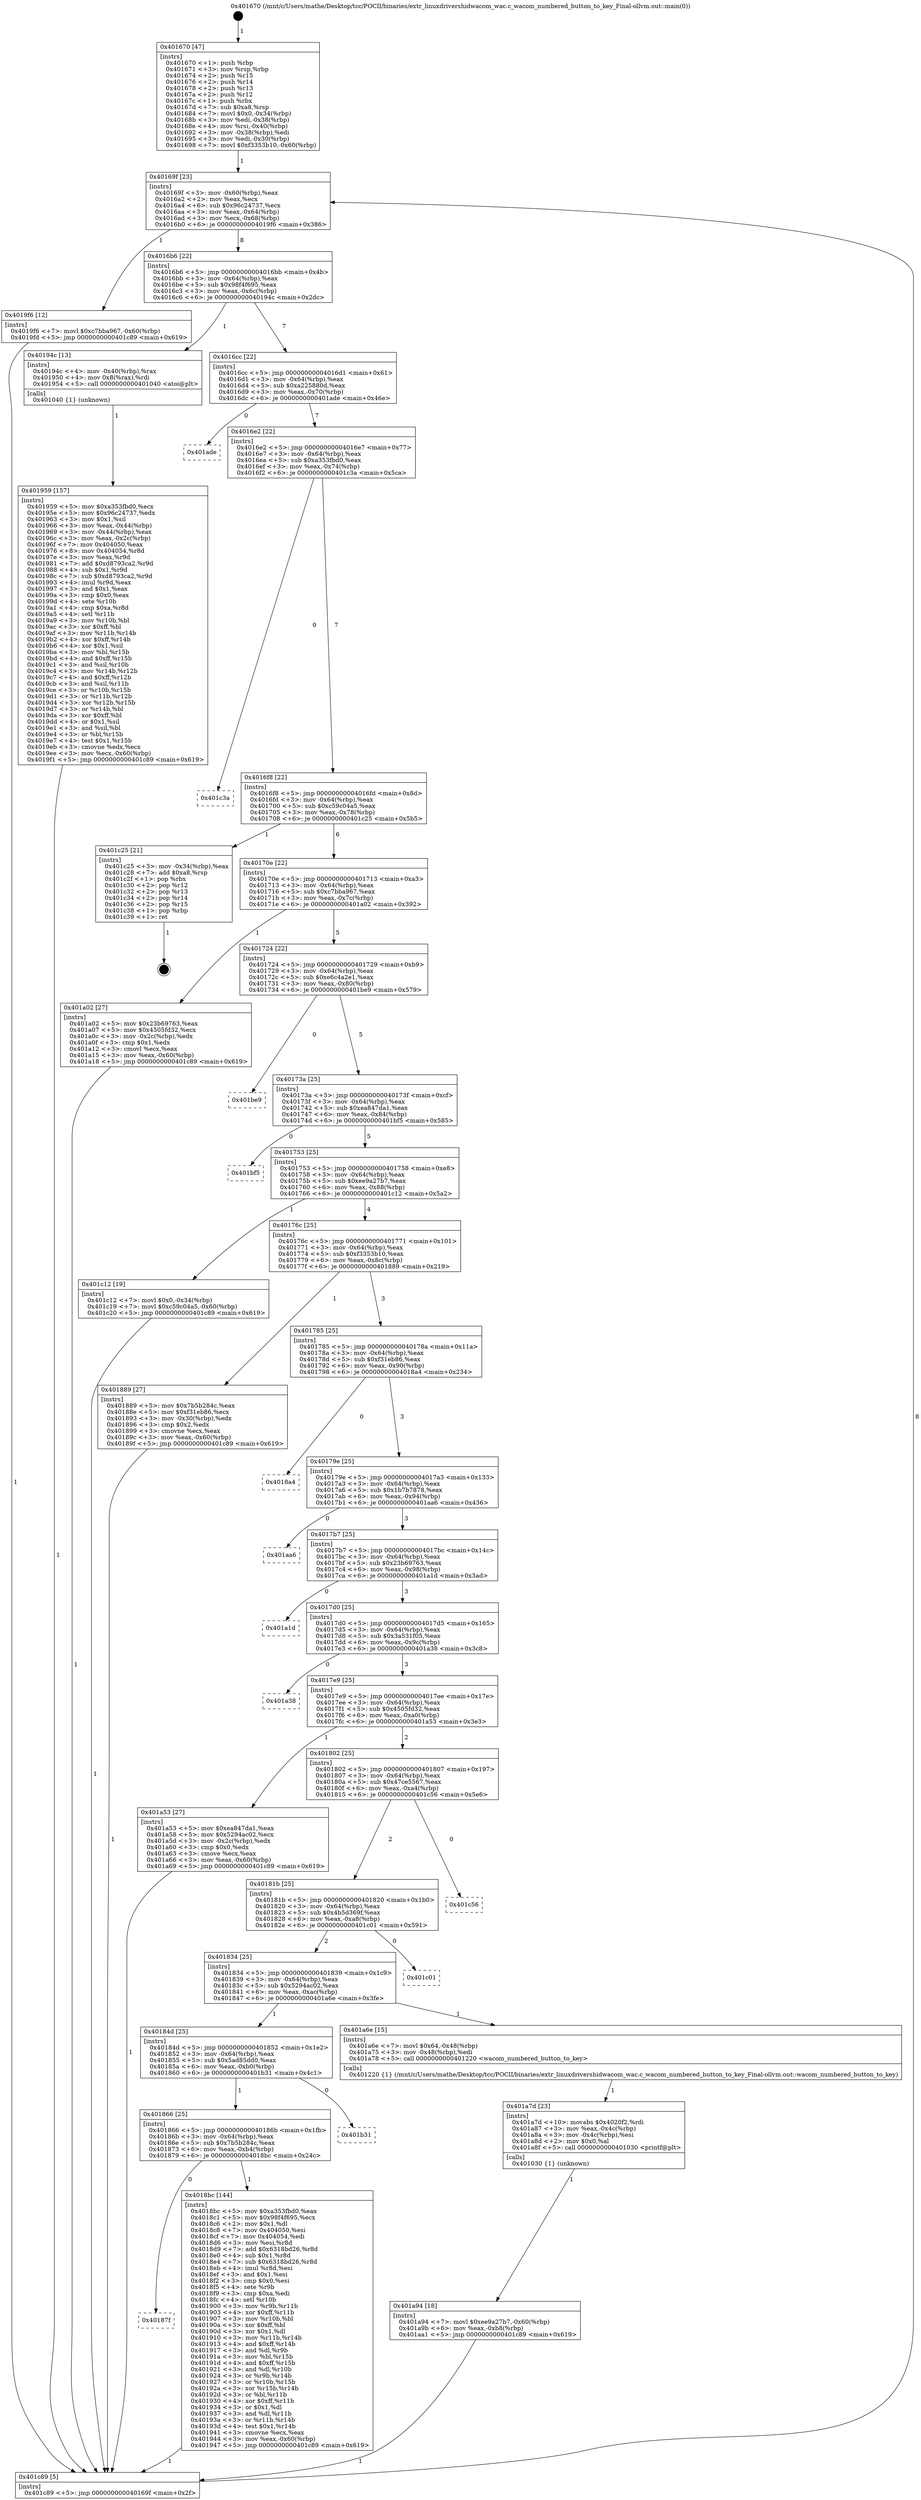 digraph "0x401670" {
  label = "0x401670 (/mnt/c/Users/mathe/Desktop/tcc/POCII/binaries/extr_linuxdrivershidwacom_wac.c_wacom_numbered_button_to_key_Final-ollvm.out::main(0))"
  labelloc = "t"
  node[shape=record]

  Entry [label="",width=0.3,height=0.3,shape=circle,fillcolor=black,style=filled]
  "0x40169f" [label="{
     0x40169f [23]\l
     | [instrs]\l
     &nbsp;&nbsp;0x40169f \<+3\>: mov -0x60(%rbp),%eax\l
     &nbsp;&nbsp;0x4016a2 \<+2\>: mov %eax,%ecx\l
     &nbsp;&nbsp;0x4016a4 \<+6\>: sub $0x96c24737,%ecx\l
     &nbsp;&nbsp;0x4016aa \<+3\>: mov %eax,-0x64(%rbp)\l
     &nbsp;&nbsp;0x4016ad \<+3\>: mov %ecx,-0x68(%rbp)\l
     &nbsp;&nbsp;0x4016b0 \<+6\>: je 00000000004019f6 \<main+0x386\>\l
  }"]
  "0x4019f6" [label="{
     0x4019f6 [12]\l
     | [instrs]\l
     &nbsp;&nbsp;0x4019f6 \<+7\>: movl $0xc7bba967,-0x60(%rbp)\l
     &nbsp;&nbsp;0x4019fd \<+5\>: jmp 0000000000401c89 \<main+0x619\>\l
  }"]
  "0x4016b6" [label="{
     0x4016b6 [22]\l
     | [instrs]\l
     &nbsp;&nbsp;0x4016b6 \<+5\>: jmp 00000000004016bb \<main+0x4b\>\l
     &nbsp;&nbsp;0x4016bb \<+3\>: mov -0x64(%rbp),%eax\l
     &nbsp;&nbsp;0x4016be \<+5\>: sub $0x98f4f695,%eax\l
     &nbsp;&nbsp;0x4016c3 \<+3\>: mov %eax,-0x6c(%rbp)\l
     &nbsp;&nbsp;0x4016c6 \<+6\>: je 000000000040194c \<main+0x2dc\>\l
  }"]
  Exit [label="",width=0.3,height=0.3,shape=circle,fillcolor=black,style=filled,peripheries=2]
  "0x40194c" [label="{
     0x40194c [13]\l
     | [instrs]\l
     &nbsp;&nbsp;0x40194c \<+4\>: mov -0x40(%rbp),%rax\l
     &nbsp;&nbsp;0x401950 \<+4\>: mov 0x8(%rax),%rdi\l
     &nbsp;&nbsp;0x401954 \<+5\>: call 0000000000401040 \<atoi@plt\>\l
     | [calls]\l
     &nbsp;&nbsp;0x401040 \{1\} (unknown)\l
  }"]
  "0x4016cc" [label="{
     0x4016cc [22]\l
     | [instrs]\l
     &nbsp;&nbsp;0x4016cc \<+5\>: jmp 00000000004016d1 \<main+0x61\>\l
     &nbsp;&nbsp;0x4016d1 \<+3\>: mov -0x64(%rbp),%eax\l
     &nbsp;&nbsp;0x4016d4 \<+5\>: sub $0xa225880d,%eax\l
     &nbsp;&nbsp;0x4016d9 \<+3\>: mov %eax,-0x70(%rbp)\l
     &nbsp;&nbsp;0x4016dc \<+6\>: je 0000000000401ade \<main+0x46e\>\l
  }"]
  "0x401a94" [label="{
     0x401a94 [18]\l
     | [instrs]\l
     &nbsp;&nbsp;0x401a94 \<+7\>: movl $0xee9a27b7,-0x60(%rbp)\l
     &nbsp;&nbsp;0x401a9b \<+6\>: mov %eax,-0xb8(%rbp)\l
     &nbsp;&nbsp;0x401aa1 \<+5\>: jmp 0000000000401c89 \<main+0x619\>\l
  }"]
  "0x401ade" [label="{
     0x401ade\l
  }", style=dashed]
  "0x4016e2" [label="{
     0x4016e2 [22]\l
     | [instrs]\l
     &nbsp;&nbsp;0x4016e2 \<+5\>: jmp 00000000004016e7 \<main+0x77\>\l
     &nbsp;&nbsp;0x4016e7 \<+3\>: mov -0x64(%rbp),%eax\l
     &nbsp;&nbsp;0x4016ea \<+5\>: sub $0xa353fbd0,%eax\l
     &nbsp;&nbsp;0x4016ef \<+3\>: mov %eax,-0x74(%rbp)\l
     &nbsp;&nbsp;0x4016f2 \<+6\>: je 0000000000401c3a \<main+0x5ca\>\l
  }"]
  "0x401a7d" [label="{
     0x401a7d [23]\l
     | [instrs]\l
     &nbsp;&nbsp;0x401a7d \<+10\>: movabs $0x4020f2,%rdi\l
     &nbsp;&nbsp;0x401a87 \<+3\>: mov %eax,-0x4c(%rbp)\l
     &nbsp;&nbsp;0x401a8a \<+3\>: mov -0x4c(%rbp),%esi\l
     &nbsp;&nbsp;0x401a8d \<+2\>: mov $0x0,%al\l
     &nbsp;&nbsp;0x401a8f \<+5\>: call 0000000000401030 \<printf@plt\>\l
     | [calls]\l
     &nbsp;&nbsp;0x401030 \{1\} (unknown)\l
  }"]
  "0x401c3a" [label="{
     0x401c3a\l
  }", style=dashed]
  "0x4016f8" [label="{
     0x4016f8 [22]\l
     | [instrs]\l
     &nbsp;&nbsp;0x4016f8 \<+5\>: jmp 00000000004016fd \<main+0x8d\>\l
     &nbsp;&nbsp;0x4016fd \<+3\>: mov -0x64(%rbp),%eax\l
     &nbsp;&nbsp;0x401700 \<+5\>: sub $0xc59c04a5,%eax\l
     &nbsp;&nbsp;0x401705 \<+3\>: mov %eax,-0x78(%rbp)\l
     &nbsp;&nbsp;0x401708 \<+6\>: je 0000000000401c25 \<main+0x5b5\>\l
  }"]
  "0x401959" [label="{
     0x401959 [157]\l
     | [instrs]\l
     &nbsp;&nbsp;0x401959 \<+5\>: mov $0xa353fbd0,%ecx\l
     &nbsp;&nbsp;0x40195e \<+5\>: mov $0x96c24737,%edx\l
     &nbsp;&nbsp;0x401963 \<+3\>: mov $0x1,%sil\l
     &nbsp;&nbsp;0x401966 \<+3\>: mov %eax,-0x44(%rbp)\l
     &nbsp;&nbsp;0x401969 \<+3\>: mov -0x44(%rbp),%eax\l
     &nbsp;&nbsp;0x40196c \<+3\>: mov %eax,-0x2c(%rbp)\l
     &nbsp;&nbsp;0x40196f \<+7\>: mov 0x404050,%eax\l
     &nbsp;&nbsp;0x401976 \<+8\>: mov 0x404054,%r8d\l
     &nbsp;&nbsp;0x40197e \<+3\>: mov %eax,%r9d\l
     &nbsp;&nbsp;0x401981 \<+7\>: add $0xd8793ca2,%r9d\l
     &nbsp;&nbsp;0x401988 \<+4\>: sub $0x1,%r9d\l
     &nbsp;&nbsp;0x40198c \<+7\>: sub $0xd8793ca2,%r9d\l
     &nbsp;&nbsp;0x401993 \<+4\>: imul %r9d,%eax\l
     &nbsp;&nbsp;0x401997 \<+3\>: and $0x1,%eax\l
     &nbsp;&nbsp;0x40199a \<+3\>: cmp $0x0,%eax\l
     &nbsp;&nbsp;0x40199d \<+4\>: sete %r10b\l
     &nbsp;&nbsp;0x4019a1 \<+4\>: cmp $0xa,%r8d\l
     &nbsp;&nbsp;0x4019a5 \<+4\>: setl %r11b\l
     &nbsp;&nbsp;0x4019a9 \<+3\>: mov %r10b,%bl\l
     &nbsp;&nbsp;0x4019ac \<+3\>: xor $0xff,%bl\l
     &nbsp;&nbsp;0x4019af \<+3\>: mov %r11b,%r14b\l
     &nbsp;&nbsp;0x4019b2 \<+4\>: xor $0xff,%r14b\l
     &nbsp;&nbsp;0x4019b6 \<+4\>: xor $0x1,%sil\l
     &nbsp;&nbsp;0x4019ba \<+3\>: mov %bl,%r15b\l
     &nbsp;&nbsp;0x4019bd \<+4\>: and $0xff,%r15b\l
     &nbsp;&nbsp;0x4019c1 \<+3\>: and %sil,%r10b\l
     &nbsp;&nbsp;0x4019c4 \<+3\>: mov %r14b,%r12b\l
     &nbsp;&nbsp;0x4019c7 \<+4\>: and $0xff,%r12b\l
     &nbsp;&nbsp;0x4019cb \<+3\>: and %sil,%r11b\l
     &nbsp;&nbsp;0x4019ce \<+3\>: or %r10b,%r15b\l
     &nbsp;&nbsp;0x4019d1 \<+3\>: or %r11b,%r12b\l
     &nbsp;&nbsp;0x4019d4 \<+3\>: xor %r12b,%r15b\l
     &nbsp;&nbsp;0x4019d7 \<+3\>: or %r14b,%bl\l
     &nbsp;&nbsp;0x4019da \<+3\>: xor $0xff,%bl\l
     &nbsp;&nbsp;0x4019dd \<+4\>: or $0x1,%sil\l
     &nbsp;&nbsp;0x4019e1 \<+3\>: and %sil,%bl\l
     &nbsp;&nbsp;0x4019e4 \<+3\>: or %bl,%r15b\l
     &nbsp;&nbsp;0x4019e7 \<+4\>: test $0x1,%r15b\l
     &nbsp;&nbsp;0x4019eb \<+3\>: cmovne %edx,%ecx\l
     &nbsp;&nbsp;0x4019ee \<+3\>: mov %ecx,-0x60(%rbp)\l
     &nbsp;&nbsp;0x4019f1 \<+5\>: jmp 0000000000401c89 \<main+0x619\>\l
  }"]
  "0x401c25" [label="{
     0x401c25 [21]\l
     | [instrs]\l
     &nbsp;&nbsp;0x401c25 \<+3\>: mov -0x34(%rbp),%eax\l
     &nbsp;&nbsp;0x401c28 \<+7\>: add $0xa8,%rsp\l
     &nbsp;&nbsp;0x401c2f \<+1\>: pop %rbx\l
     &nbsp;&nbsp;0x401c30 \<+2\>: pop %r12\l
     &nbsp;&nbsp;0x401c32 \<+2\>: pop %r13\l
     &nbsp;&nbsp;0x401c34 \<+2\>: pop %r14\l
     &nbsp;&nbsp;0x401c36 \<+2\>: pop %r15\l
     &nbsp;&nbsp;0x401c38 \<+1\>: pop %rbp\l
     &nbsp;&nbsp;0x401c39 \<+1\>: ret\l
  }"]
  "0x40170e" [label="{
     0x40170e [22]\l
     | [instrs]\l
     &nbsp;&nbsp;0x40170e \<+5\>: jmp 0000000000401713 \<main+0xa3\>\l
     &nbsp;&nbsp;0x401713 \<+3\>: mov -0x64(%rbp),%eax\l
     &nbsp;&nbsp;0x401716 \<+5\>: sub $0xc7bba967,%eax\l
     &nbsp;&nbsp;0x40171b \<+3\>: mov %eax,-0x7c(%rbp)\l
     &nbsp;&nbsp;0x40171e \<+6\>: je 0000000000401a02 \<main+0x392\>\l
  }"]
  "0x40187f" [label="{
     0x40187f\l
  }", style=dashed]
  "0x401a02" [label="{
     0x401a02 [27]\l
     | [instrs]\l
     &nbsp;&nbsp;0x401a02 \<+5\>: mov $0x23b69763,%eax\l
     &nbsp;&nbsp;0x401a07 \<+5\>: mov $0x4505fd32,%ecx\l
     &nbsp;&nbsp;0x401a0c \<+3\>: mov -0x2c(%rbp),%edx\l
     &nbsp;&nbsp;0x401a0f \<+3\>: cmp $0x1,%edx\l
     &nbsp;&nbsp;0x401a12 \<+3\>: cmovl %ecx,%eax\l
     &nbsp;&nbsp;0x401a15 \<+3\>: mov %eax,-0x60(%rbp)\l
     &nbsp;&nbsp;0x401a18 \<+5\>: jmp 0000000000401c89 \<main+0x619\>\l
  }"]
  "0x401724" [label="{
     0x401724 [22]\l
     | [instrs]\l
     &nbsp;&nbsp;0x401724 \<+5\>: jmp 0000000000401729 \<main+0xb9\>\l
     &nbsp;&nbsp;0x401729 \<+3\>: mov -0x64(%rbp),%eax\l
     &nbsp;&nbsp;0x40172c \<+5\>: sub $0xe6c4a2e1,%eax\l
     &nbsp;&nbsp;0x401731 \<+3\>: mov %eax,-0x80(%rbp)\l
     &nbsp;&nbsp;0x401734 \<+6\>: je 0000000000401be9 \<main+0x579\>\l
  }"]
  "0x4018bc" [label="{
     0x4018bc [144]\l
     | [instrs]\l
     &nbsp;&nbsp;0x4018bc \<+5\>: mov $0xa353fbd0,%eax\l
     &nbsp;&nbsp;0x4018c1 \<+5\>: mov $0x98f4f695,%ecx\l
     &nbsp;&nbsp;0x4018c6 \<+2\>: mov $0x1,%dl\l
     &nbsp;&nbsp;0x4018c8 \<+7\>: mov 0x404050,%esi\l
     &nbsp;&nbsp;0x4018cf \<+7\>: mov 0x404054,%edi\l
     &nbsp;&nbsp;0x4018d6 \<+3\>: mov %esi,%r8d\l
     &nbsp;&nbsp;0x4018d9 \<+7\>: add $0x6318bd26,%r8d\l
     &nbsp;&nbsp;0x4018e0 \<+4\>: sub $0x1,%r8d\l
     &nbsp;&nbsp;0x4018e4 \<+7\>: sub $0x6318bd26,%r8d\l
     &nbsp;&nbsp;0x4018eb \<+4\>: imul %r8d,%esi\l
     &nbsp;&nbsp;0x4018ef \<+3\>: and $0x1,%esi\l
     &nbsp;&nbsp;0x4018f2 \<+3\>: cmp $0x0,%esi\l
     &nbsp;&nbsp;0x4018f5 \<+4\>: sete %r9b\l
     &nbsp;&nbsp;0x4018f9 \<+3\>: cmp $0xa,%edi\l
     &nbsp;&nbsp;0x4018fc \<+4\>: setl %r10b\l
     &nbsp;&nbsp;0x401900 \<+3\>: mov %r9b,%r11b\l
     &nbsp;&nbsp;0x401903 \<+4\>: xor $0xff,%r11b\l
     &nbsp;&nbsp;0x401907 \<+3\>: mov %r10b,%bl\l
     &nbsp;&nbsp;0x40190a \<+3\>: xor $0xff,%bl\l
     &nbsp;&nbsp;0x40190d \<+3\>: xor $0x1,%dl\l
     &nbsp;&nbsp;0x401910 \<+3\>: mov %r11b,%r14b\l
     &nbsp;&nbsp;0x401913 \<+4\>: and $0xff,%r14b\l
     &nbsp;&nbsp;0x401917 \<+3\>: and %dl,%r9b\l
     &nbsp;&nbsp;0x40191a \<+3\>: mov %bl,%r15b\l
     &nbsp;&nbsp;0x40191d \<+4\>: and $0xff,%r15b\l
     &nbsp;&nbsp;0x401921 \<+3\>: and %dl,%r10b\l
     &nbsp;&nbsp;0x401924 \<+3\>: or %r9b,%r14b\l
     &nbsp;&nbsp;0x401927 \<+3\>: or %r10b,%r15b\l
     &nbsp;&nbsp;0x40192a \<+3\>: xor %r15b,%r14b\l
     &nbsp;&nbsp;0x40192d \<+3\>: or %bl,%r11b\l
     &nbsp;&nbsp;0x401930 \<+4\>: xor $0xff,%r11b\l
     &nbsp;&nbsp;0x401934 \<+3\>: or $0x1,%dl\l
     &nbsp;&nbsp;0x401937 \<+3\>: and %dl,%r11b\l
     &nbsp;&nbsp;0x40193a \<+3\>: or %r11b,%r14b\l
     &nbsp;&nbsp;0x40193d \<+4\>: test $0x1,%r14b\l
     &nbsp;&nbsp;0x401941 \<+3\>: cmovne %ecx,%eax\l
     &nbsp;&nbsp;0x401944 \<+3\>: mov %eax,-0x60(%rbp)\l
     &nbsp;&nbsp;0x401947 \<+5\>: jmp 0000000000401c89 \<main+0x619\>\l
  }"]
  "0x401be9" [label="{
     0x401be9\l
  }", style=dashed]
  "0x40173a" [label="{
     0x40173a [25]\l
     | [instrs]\l
     &nbsp;&nbsp;0x40173a \<+5\>: jmp 000000000040173f \<main+0xcf\>\l
     &nbsp;&nbsp;0x40173f \<+3\>: mov -0x64(%rbp),%eax\l
     &nbsp;&nbsp;0x401742 \<+5\>: sub $0xea847da1,%eax\l
     &nbsp;&nbsp;0x401747 \<+6\>: mov %eax,-0x84(%rbp)\l
     &nbsp;&nbsp;0x40174d \<+6\>: je 0000000000401bf5 \<main+0x585\>\l
  }"]
  "0x401866" [label="{
     0x401866 [25]\l
     | [instrs]\l
     &nbsp;&nbsp;0x401866 \<+5\>: jmp 000000000040186b \<main+0x1fb\>\l
     &nbsp;&nbsp;0x40186b \<+3\>: mov -0x64(%rbp),%eax\l
     &nbsp;&nbsp;0x40186e \<+5\>: sub $0x7b5b284c,%eax\l
     &nbsp;&nbsp;0x401873 \<+6\>: mov %eax,-0xb4(%rbp)\l
     &nbsp;&nbsp;0x401879 \<+6\>: je 00000000004018bc \<main+0x24c\>\l
  }"]
  "0x401bf5" [label="{
     0x401bf5\l
  }", style=dashed]
  "0x401753" [label="{
     0x401753 [25]\l
     | [instrs]\l
     &nbsp;&nbsp;0x401753 \<+5\>: jmp 0000000000401758 \<main+0xe8\>\l
     &nbsp;&nbsp;0x401758 \<+3\>: mov -0x64(%rbp),%eax\l
     &nbsp;&nbsp;0x40175b \<+5\>: sub $0xee9a27b7,%eax\l
     &nbsp;&nbsp;0x401760 \<+6\>: mov %eax,-0x88(%rbp)\l
     &nbsp;&nbsp;0x401766 \<+6\>: je 0000000000401c12 \<main+0x5a2\>\l
  }"]
  "0x401b31" [label="{
     0x401b31\l
  }", style=dashed]
  "0x401c12" [label="{
     0x401c12 [19]\l
     | [instrs]\l
     &nbsp;&nbsp;0x401c12 \<+7\>: movl $0x0,-0x34(%rbp)\l
     &nbsp;&nbsp;0x401c19 \<+7\>: movl $0xc59c04a5,-0x60(%rbp)\l
     &nbsp;&nbsp;0x401c20 \<+5\>: jmp 0000000000401c89 \<main+0x619\>\l
  }"]
  "0x40176c" [label="{
     0x40176c [25]\l
     | [instrs]\l
     &nbsp;&nbsp;0x40176c \<+5\>: jmp 0000000000401771 \<main+0x101\>\l
     &nbsp;&nbsp;0x401771 \<+3\>: mov -0x64(%rbp),%eax\l
     &nbsp;&nbsp;0x401774 \<+5\>: sub $0xf3353b10,%eax\l
     &nbsp;&nbsp;0x401779 \<+6\>: mov %eax,-0x8c(%rbp)\l
     &nbsp;&nbsp;0x40177f \<+6\>: je 0000000000401889 \<main+0x219\>\l
  }"]
  "0x40184d" [label="{
     0x40184d [25]\l
     | [instrs]\l
     &nbsp;&nbsp;0x40184d \<+5\>: jmp 0000000000401852 \<main+0x1e2\>\l
     &nbsp;&nbsp;0x401852 \<+3\>: mov -0x64(%rbp),%eax\l
     &nbsp;&nbsp;0x401855 \<+5\>: sub $0x5ad85dd0,%eax\l
     &nbsp;&nbsp;0x40185a \<+6\>: mov %eax,-0xb0(%rbp)\l
     &nbsp;&nbsp;0x401860 \<+6\>: je 0000000000401b31 \<main+0x4c1\>\l
  }"]
  "0x401889" [label="{
     0x401889 [27]\l
     | [instrs]\l
     &nbsp;&nbsp;0x401889 \<+5\>: mov $0x7b5b284c,%eax\l
     &nbsp;&nbsp;0x40188e \<+5\>: mov $0xf31eb86,%ecx\l
     &nbsp;&nbsp;0x401893 \<+3\>: mov -0x30(%rbp),%edx\l
     &nbsp;&nbsp;0x401896 \<+3\>: cmp $0x2,%edx\l
     &nbsp;&nbsp;0x401899 \<+3\>: cmovne %ecx,%eax\l
     &nbsp;&nbsp;0x40189c \<+3\>: mov %eax,-0x60(%rbp)\l
     &nbsp;&nbsp;0x40189f \<+5\>: jmp 0000000000401c89 \<main+0x619\>\l
  }"]
  "0x401785" [label="{
     0x401785 [25]\l
     | [instrs]\l
     &nbsp;&nbsp;0x401785 \<+5\>: jmp 000000000040178a \<main+0x11a\>\l
     &nbsp;&nbsp;0x40178a \<+3\>: mov -0x64(%rbp),%eax\l
     &nbsp;&nbsp;0x40178d \<+5\>: sub $0xf31eb86,%eax\l
     &nbsp;&nbsp;0x401792 \<+6\>: mov %eax,-0x90(%rbp)\l
     &nbsp;&nbsp;0x401798 \<+6\>: je 00000000004018a4 \<main+0x234\>\l
  }"]
  "0x401c89" [label="{
     0x401c89 [5]\l
     | [instrs]\l
     &nbsp;&nbsp;0x401c89 \<+5\>: jmp 000000000040169f \<main+0x2f\>\l
  }"]
  "0x401670" [label="{
     0x401670 [47]\l
     | [instrs]\l
     &nbsp;&nbsp;0x401670 \<+1\>: push %rbp\l
     &nbsp;&nbsp;0x401671 \<+3\>: mov %rsp,%rbp\l
     &nbsp;&nbsp;0x401674 \<+2\>: push %r15\l
     &nbsp;&nbsp;0x401676 \<+2\>: push %r14\l
     &nbsp;&nbsp;0x401678 \<+2\>: push %r13\l
     &nbsp;&nbsp;0x40167a \<+2\>: push %r12\l
     &nbsp;&nbsp;0x40167c \<+1\>: push %rbx\l
     &nbsp;&nbsp;0x40167d \<+7\>: sub $0xa8,%rsp\l
     &nbsp;&nbsp;0x401684 \<+7\>: movl $0x0,-0x34(%rbp)\l
     &nbsp;&nbsp;0x40168b \<+3\>: mov %edi,-0x38(%rbp)\l
     &nbsp;&nbsp;0x40168e \<+4\>: mov %rsi,-0x40(%rbp)\l
     &nbsp;&nbsp;0x401692 \<+3\>: mov -0x38(%rbp),%edi\l
     &nbsp;&nbsp;0x401695 \<+3\>: mov %edi,-0x30(%rbp)\l
     &nbsp;&nbsp;0x401698 \<+7\>: movl $0xf3353b10,-0x60(%rbp)\l
  }"]
  "0x401a6e" [label="{
     0x401a6e [15]\l
     | [instrs]\l
     &nbsp;&nbsp;0x401a6e \<+7\>: movl $0x64,-0x48(%rbp)\l
     &nbsp;&nbsp;0x401a75 \<+3\>: mov -0x48(%rbp),%edi\l
     &nbsp;&nbsp;0x401a78 \<+5\>: call 0000000000401220 \<wacom_numbered_button_to_key\>\l
     | [calls]\l
     &nbsp;&nbsp;0x401220 \{1\} (/mnt/c/Users/mathe/Desktop/tcc/POCII/binaries/extr_linuxdrivershidwacom_wac.c_wacom_numbered_button_to_key_Final-ollvm.out::wacom_numbered_button_to_key)\l
  }"]
  "0x4018a4" [label="{
     0x4018a4\l
  }", style=dashed]
  "0x40179e" [label="{
     0x40179e [25]\l
     | [instrs]\l
     &nbsp;&nbsp;0x40179e \<+5\>: jmp 00000000004017a3 \<main+0x133\>\l
     &nbsp;&nbsp;0x4017a3 \<+3\>: mov -0x64(%rbp),%eax\l
     &nbsp;&nbsp;0x4017a6 \<+5\>: sub $0x1b7b7878,%eax\l
     &nbsp;&nbsp;0x4017ab \<+6\>: mov %eax,-0x94(%rbp)\l
     &nbsp;&nbsp;0x4017b1 \<+6\>: je 0000000000401aa6 \<main+0x436\>\l
  }"]
  "0x401834" [label="{
     0x401834 [25]\l
     | [instrs]\l
     &nbsp;&nbsp;0x401834 \<+5\>: jmp 0000000000401839 \<main+0x1c9\>\l
     &nbsp;&nbsp;0x401839 \<+3\>: mov -0x64(%rbp),%eax\l
     &nbsp;&nbsp;0x40183c \<+5\>: sub $0x5294ac02,%eax\l
     &nbsp;&nbsp;0x401841 \<+6\>: mov %eax,-0xac(%rbp)\l
     &nbsp;&nbsp;0x401847 \<+6\>: je 0000000000401a6e \<main+0x3fe\>\l
  }"]
  "0x401aa6" [label="{
     0x401aa6\l
  }", style=dashed]
  "0x4017b7" [label="{
     0x4017b7 [25]\l
     | [instrs]\l
     &nbsp;&nbsp;0x4017b7 \<+5\>: jmp 00000000004017bc \<main+0x14c\>\l
     &nbsp;&nbsp;0x4017bc \<+3\>: mov -0x64(%rbp),%eax\l
     &nbsp;&nbsp;0x4017bf \<+5\>: sub $0x23b69763,%eax\l
     &nbsp;&nbsp;0x4017c4 \<+6\>: mov %eax,-0x98(%rbp)\l
     &nbsp;&nbsp;0x4017ca \<+6\>: je 0000000000401a1d \<main+0x3ad\>\l
  }"]
  "0x401c01" [label="{
     0x401c01\l
  }", style=dashed]
  "0x401a1d" [label="{
     0x401a1d\l
  }", style=dashed]
  "0x4017d0" [label="{
     0x4017d0 [25]\l
     | [instrs]\l
     &nbsp;&nbsp;0x4017d0 \<+5\>: jmp 00000000004017d5 \<main+0x165\>\l
     &nbsp;&nbsp;0x4017d5 \<+3\>: mov -0x64(%rbp),%eax\l
     &nbsp;&nbsp;0x4017d8 \<+5\>: sub $0x3a531f05,%eax\l
     &nbsp;&nbsp;0x4017dd \<+6\>: mov %eax,-0x9c(%rbp)\l
     &nbsp;&nbsp;0x4017e3 \<+6\>: je 0000000000401a38 \<main+0x3c8\>\l
  }"]
  "0x40181b" [label="{
     0x40181b [25]\l
     | [instrs]\l
     &nbsp;&nbsp;0x40181b \<+5\>: jmp 0000000000401820 \<main+0x1b0\>\l
     &nbsp;&nbsp;0x401820 \<+3\>: mov -0x64(%rbp),%eax\l
     &nbsp;&nbsp;0x401823 \<+5\>: sub $0x4b5d369f,%eax\l
     &nbsp;&nbsp;0x401828 \<+6\>: mov %eax,-0xa8(%rbp)\l
     &nbsp;&nbsp;0x40182e \<+6\>: je 0000000000401c01 \<main+0x591\>\l
  }"]
  "0x401a38" [label="{
     0x401a38\l
  }", style=dashed]
  "0x4017e9" [label="{
     0x4017e9 [25]\l
     | [instrs]\l
     &nbsp;&nbsp;0x4017e9 \<+5\>: jmp 00000000004017ee \<main+0x17e\>\l
     &nbsp;&nbsp;0x4017ee \<+3\>: mov -0x64(%rbp),%eax\l
     &nbsp;&nbsp;0x4017f1 \<+5\>: sub $0x4505fd32,%eax\l
     &nbsp;&nbsp;0x4017f6 \<+6\>: mov %eax,-0xa0(%rbp)\l
     &nbsp;&nbsp;0x4017fc \<+6\>: je 0000000000401a53 \<main+0x3e3\>\l
  }"]
  "0x401c56" [label="{
     0x401c56\l
  }", style=dashed]
  "0x401a53" [label="{
     0x401a53 [27]\l
     | [instrs]\l
     &nbsp;&nbsp;0x401a53 \<+5\>: mov $0xea847da1,%eax\l
     &nbsp;&nbsp;0x401a58 \<+5\>: mov $0x5294ac02,%ecx\l
     &nbsp;&nbsp;0x401a5d \<+3\>: mov -0x2c(%rbp),%edx\l
     &nbsp;&nbsp;0x401a60 \<+3\>: cmp $0x0,%edx\l
     &nbsp;&nbsp;0x401a63 \<+3\>: cmove %ecx,%eax\l
     &nbsp;&nbsp;0x401a66 \<+3\>: mov %eax,-0x60(%rbp)\l
     &nbsp;&nbsp;0x401a69 \<+5\>: jmp 0000000000401c89 \<main+0x619\>\l
  }"]
  "0x401802" [label="{
     0x401802 [25]\l
     | [instrs]\l
     &nbsp;&nbsp;0x401802 \<+5\>: jmp 0000000000401807 \<main+0x197\>\l
     &nbsp;&nbsp;0x401807 \<+3\>: mov -0x64(%rbp),%eax\l
     &nbsp;&nbsp;0x40180a \<+5\>: sub $0x47ce5567,%eax\l
     &nbsp;&nbsp;0x40180f \<+6\>: mov %eax,-0xa4(%rbp)\l
     &nbsp;&nbsp;0x401815 \<+6\>: je 0000000000401c56 \<main+0x5e6\>\l
  }"]
  Entry -> "0x401670" [label=" 1"]
  "0x40169f" -> "0x4019f6" [label=" 1"]
  "0x40169f" -> "0x4016b6" [label=" 8"]
  "0x401c25" -> Exit [label=" 1"]
  "0x4016b6" -> "0x40194c" [label=" 1"]
  "0x4016b6" -> "0x4016cc" [label=" 7"]
  "0x401c12" -> "0x401c89" [label=" 1"]
  "0x4016cc" -> "0x401ade" [label=" 0"]
  "0x4016cc" -> "0x4016e2" [label=" 7"]
  "0x401a94" -> "0x401c89" [label=" 1"]
  "0x4016e2" -> "0x401c3a" [label=" 0"]
  "0x4016e2" -> "0x4016f8" [label=" 7"]
  "0x401a7d" -> "0x401a94" [label=" 1"]
  "0x4016f8" -> "0x401c25" [label=" 1"]
  "0x4016f8" -> "0x40170e" [label=" 6"]
  "0x401a6e" -> "0x401a7d" [label=" 1"]
  "0x40170e" -> "0x401a02" [label=" 1"]
  "0x40170e" -> "0x401724" [label=" 5"]
  "0x401a53" -> "0x401c89" [label=" 1"]
  "0x401724" -> "0x401be9" [label=" 0"]
  "0x401724" -> "0x40173a" [label=" 5"]
  "0x401a02" -> "0x401c89" [label=" 1"]
  "0x40173a" -> "0x401bf5" [label=" 0"]
  "0x40173a" -> "0x401753" [label=" 5"]
  "0x401959" -> "0x401c89" [label=" 1"]
  "0x401753" -> "0x401c12" [label=" 1"]
  "0x401753" -> "0x40176c" [label=" 4"]
  "0x40194c" -> "0x401959" [label=" 1"]
  "0x40176c" -> "0x401889" [label=" 1"]
  "0x40176c" -> "0x401785" [label=" 3"]
  "0x401889" -> "0x401c89" [label=" 1"]
  "0x401670" -> "0x40169f" [label=" 1"]
  "0x401c89" -> "0x40169f" [label=" 8"]
  "0x401866" -> "0x40187f" [label=" 0"]
  "0x401785" -> "0x4018a4" [label=" 0"]
  "0x401785" -> "0x40179e" [label=" 3"]
  "0x401866" -> "0x4018bc" [label=" 1"]
  "0x40179e" -> "0x401aa6" [label=" 0"]
  "0x40179e" -> "0x4017b7" [label=" 3"]
  "0x40184d" -> "0x401866" [label=" 1"]
  "0x4017b7" -> "0x401a1d" [label=" 0"]
  "0x4017b7" -> "0x4017d0" [label=" 3"]
  "0x40184d" -> "0x401b31" [label=" 0"]
  "0x4017d0" -> "0x401a38" [label=" 0"]
  "0x4017d0" -> "0x4017e9" [label=" 3"]
  "0x401834" -> "0x40184d" [label=" 1"]
  "0x4017e9" -> "0x401a53" [label=" 1"]
  "0x4017e9" -> "0x401802" [label=" 2"]
  "0x401834" -> "0x401a6e" [label=" 1"]
  "0x401802" -> "0x401c56" [label=" 0"]
  "0x401802" -> "0x40181b" [label=" 2"]
  "0x4018bc" -> "0x401c89" [label=" 1"]
  "0x40181b" -> "0x401c01" [label=" 0"]
  "0x40181b" -> "0x401834" [label=" 2"]
  "0x4019f6" -> "0x401c89" [label=" 1"]
}
